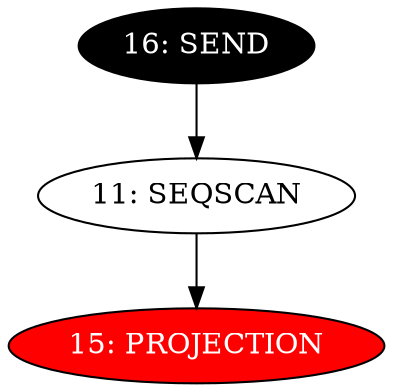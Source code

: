 digraph name {
11 [label="11: SEQSCAN" ];
11 -> 15;
15 [label="15: PROJECTION" fontcolor="white" style="filled" fillcolor="red"];
16 [label="16: SEND" fontcolor="white" style="filled" fillcolor="black"];
16 -> 11;

}

